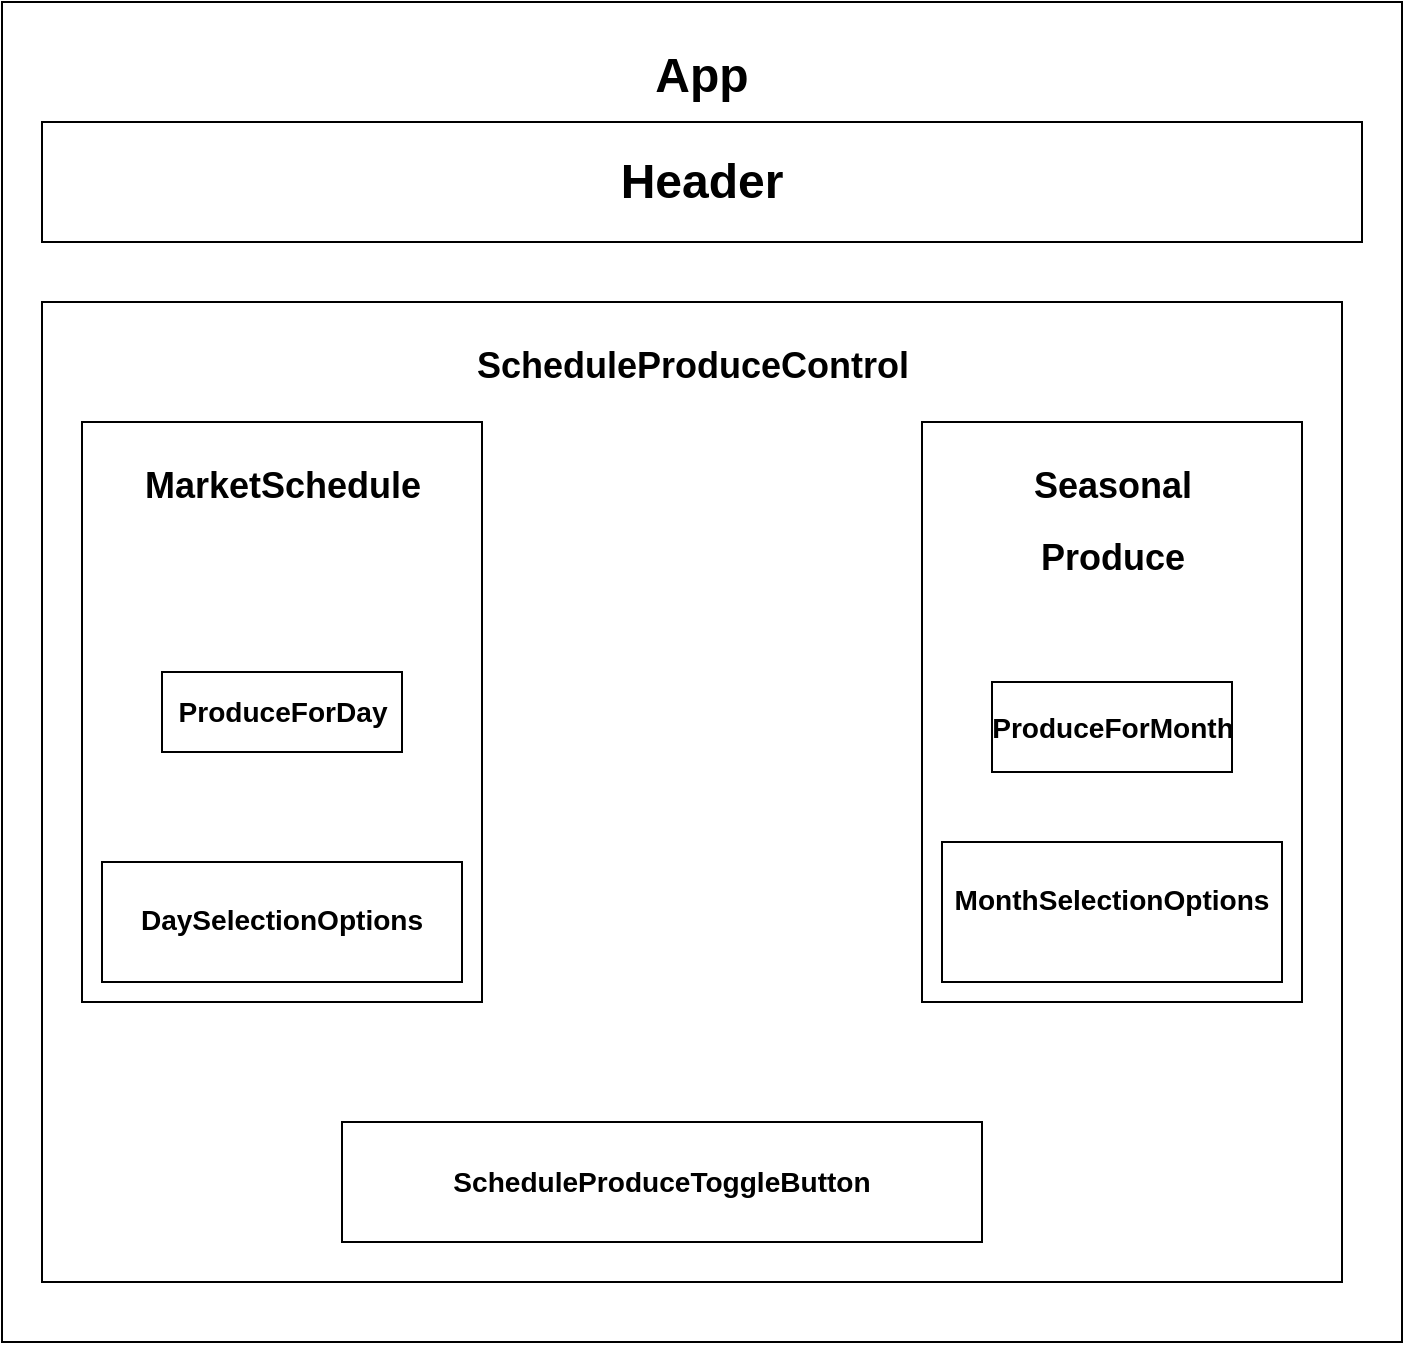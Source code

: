 <mxfile version="14.9.4" type="device"><diagram id="OIKstK5jPinKBFrkk2Y0" name="Page-1"><mxGraphModel dx="1422" dy="794" grid="1" gridSize="10" guides="1" tooltips="1" connect="1" arrows="1" fold="1" page="1" pageScale="1" pageWidth="850" pageHeight="1100" math="0" shadow="0"><root><mxCell id="0"/><mxCell id="1" parent="0"/><mxCell id="Lb17i6gx6EdupZnSsynX-11" value="&lt;h1&gt;App&lt;/h1&gt;" style="rounded=0;whiteSpace=wrap;html=1;align=center;verticalAlign=top;" vertex="1" parent="1"><mxGeometry x="90" y="20" width="700" height="670" as="geometry"/></mxCell><mxCell id="Lb17i6gx6EdupZnSsynX-12" value="&lt;h1&gt;Header&lt;/h1&gt;" style="rounded=0;whiteSpace=wrap;html=1;align=center;verticalAlign=middle;" vertex="1" parent="1"><mxGeometry x="110" y="80" width="660" height="60" as="geometry"/></mxCell><mxCell id="Lb17i6gx6EdupZnSsynX-28" value="&lt;h2&gt;ScheduleProduceControl&lt;/h2&gt;" style="verticalLabelPosition=middle;verticalAlign=top;html=1;shape=mxgraph.basic.rect;fillColor2=none;strokeWidth=1;size=20;indent=5;labelPosition=center;align=center;" vertex="1" parent="1"><mxGeometry x="110" y="170" width="650" height="490" as="geometry"/></mxCell><mxCell id="Lb17i6gx6EdupZnSsynX-19" value="&lt;h2&gt;MarketSchedule&lt;/h2&gt;" style="verticalLabelPosition=middle;verticalAlign=top;html=1;shape=mxgraph.basic.rect;fillColor2=none;strokeWidth=1;size=20;indent=5;labelPosition=center;align=center;" vertex="1" parent="1"><mxGeometry x="130" y="230" width="200" height="290" as="geometry"/></mxCell><mxCell id="Lb17i6gx6EdupZnSsynX-13" value="&lt;h3&gt;DaySelectionOptions&lt;/h3&gt;" style="rounded=0;whiteSpace=wrap;html=1;align=center;verticalAlign=top;" vertex="1" parent="1"><mxGeometry x="140" y="450" width="180" height="60" as="geometry"/></mxCell><mxCell id="Lb17i6gx6EdupZnSsynX-20" value="&lt;h2&gt;Seasonal&lt;/h2&gt;&lt;h2&gt;Produce&lt;/h2&gt;" style="verticalLabelPosition=middle;verticalAlign=top;html=1;shape=mxgraph.basic.rect;fillColor2=none;strokeWidth=1;size=20;indent=5;labelPosition=center;align=center;" vertex="1" parent="1"><mxGeometry x="550" y="230" width="190" height="290" as="geometry"/></mxCell><mxCell id="Lb17i6gx6EdupZnSsynX-21" value="&lt;h3&gt;ProduceForDay&lt;/h3&gt;" style="verticalLabelPosition=middle;verticalAlign=middle;html=1;shape=mxgraph.basic.rect;fillColor2=none;strokeWidth=1;size=20;indent=5;labelPosition=center;align=center;" vertex="1" parent="1"><mxGeometry x="170" y="355" width="120" height="40" as="geometry"/></mxCell><mxCell id="Lb17i6gx6EdupZnSsynX-22" value="&lt;h3&gt;ProduceForMonth&lt;/h3&gt;" style="verticalLabelPosition=middle;verticalAlign=middle;html=1;shape=mxgraph.basic.rect;fillColor2=none;strokeWidth=1;size=20;indent=5;labelPosition=center;align=center;" vertex="1" parent="1"><mxGeometry x="585" y="360" width="120" height="45" as="geometry"/></mxCell><mxCell id="Lb17i6gx6EdupZnSsynX-23" value="&lt;h3&gt;MonthSelectionOptions&lt;/h3&gt;" style="rounded=0;whiteSpace=wrap;html=1;align=center;verticalAlign=top;" vertex="1" parent="1"><mxGeometry x="560" y="440" width="170" height="70" as="geometry"/></mxCell><mxCell id="Lb17i6gx6EdupZnSsynX-27" value="&lt;h3&gt;ScheduleProduceToggleButton&lt;/h3&gt;" style="rounded=0;whiteSpace=wrap;html=1;align=center;verticalAlign=middle;" vertex="1" parent="1"><mxGeometry x="260" y="580" width="320" height="60" as="geometry"/></mxCell></root></mxGraphModel></diagram></mxfile>